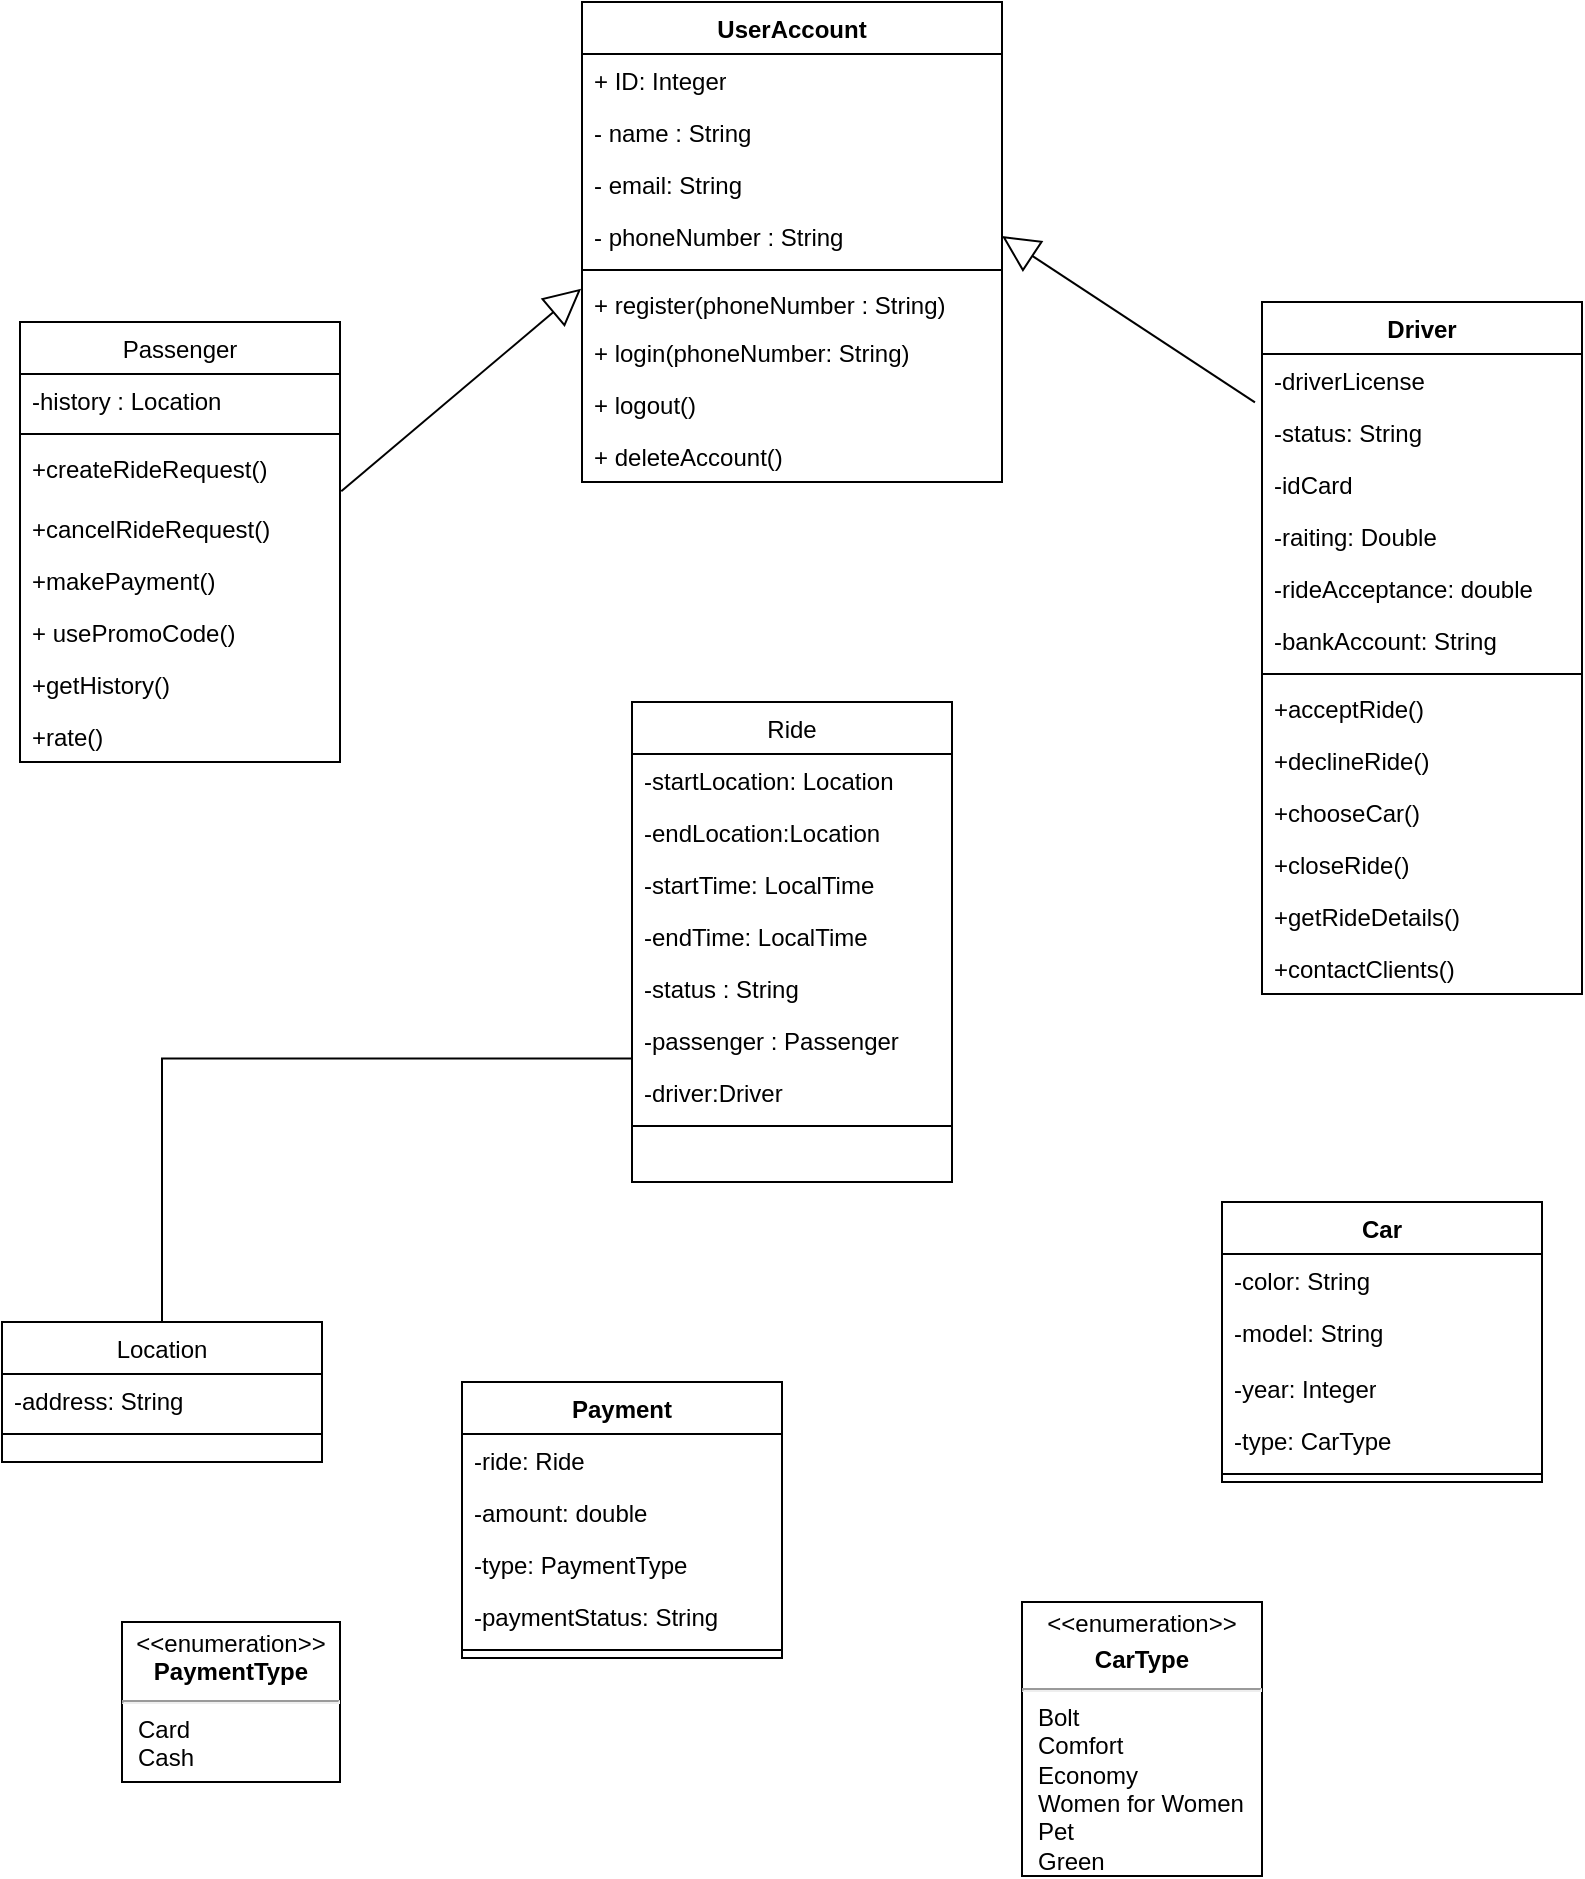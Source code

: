 <mxfile version="24.0.7" type="github">
  <diagram id="C5RBs43oDa-KdzZeNtuy" name="Page-1">
    <mxGraphModel dx="1167" dy="580" grid="1" gridSize="10" guides="1" tooltips="1" connect="1" arrows="1" fold="1" page="1" pageScale="1" pageWidth="827" pageHeight="1169" math="0" shadow="0">
      <root>
        <mxCell id="WIyWlLk6GJQsqaUBKTNV-0" />
        <mxCell id="WIyWlLk6GJQsqaUBKTNV-1" parent="WIyWlLk6GJQsqaUBKTNV-0" />
        <mxCell id="zkfFHV4jXpPFQw0GAbJ--6" value="Ride" style="swimlane;fontStyle=0;align=center;verticalAlign=top;childLayout=stackLayout;horizontal=1;startSize=26;horizontalStack=0;resizeParent=1;resizeLast=0;collapsible=1;marginBottom=0;rounded=0;shadow=0;strokeWidth=1;" parent="WIyWlLk6GJQsqaUBKTNV-1" vertex="1">
          <mxGeometry x="325" y="360" width="160" height="240" as="geometry">
            <mxRectangle x="130" y="380" width="160" height="26" as="alternateBounds" />
          </mxGeometry>
        </mxCell>
        <mxCell id="zkfFHV4jXpPFQw0GAbJ--7" value="-startLocation: Location" style="text;align=left;verticalAlign=top;spacingLeft=4;spacingRight=4;overflow=hidden;rotatable=0;points=[[0,0.5],[1,0.5]];portConstraint=eastwest;" parent="zkfFHV4jXpPFQw0GAbJ--6" vertex="1">
          <mxGeometry y="26" width="160" height="26" as="geometry" />
        </mxCell>
        <mxCell id="zkfFHV4jXpPFQw0GAbJ--8" value="-endLocation:Location" style="text;align=left;verticalAlign=top;spacingLeft=4;spacingRight=4;overflow=hidden;rotatable=0;points=[[0,0.5],[1,0.5]];portConstraint=eastwest;rounded=0;shadow=0;html=0;" parent="zkfFHV4jXpPFQw0GAbJ--6" vertex="1">
          <mxGeometry y="52" width="160" height="26" as="geometry" />
        </mxCell>
        <mxCell id="wwWh402c8QodWknm78_3-41" value="-startTime: LocalTime" style="text;align=left;verticalAlign=top;spacingLeft=4;spacingRight=4;overflow=hidden;rotatable=0;points=[[0,0.5],[1,0.5]];portConstraint=eastwest;rounded=0;shadow=0;html=0;" vertex="1" parent="zkfFHV4jXpPFQw0GAbJ--6">
          <mxGeometry y="78" width="160" height="26" as="geometry" />
        </mxCell>
        <mxCell id="wwWh402c8QodWknm78_3-42" value="-endTime: LocalTime" style="text;align=left;verticalAlign=top;spacingLeft=4;spacingRight=4;overflow=hidden;rotatable=0;points=[[0,0.5],[1,0.5]];portConstraint=eastwest;rounded=0;shadow=0;html=0;" vertex="1" parent="zkfFHV4jXpPFQw0GAbJ--6">
          <mxGeometry y="104" width="160" height="26" as="geometry" />
        </mxCell>
        <mxCell id="wwWh402c8QodWknm78_3-44" value="-status : String" style="text;align=left;verticalAlign=top;spacingLeft=4;spacingRight=4;overflow=hidden;rotatable=0;points=[[0,0.5],[1,0.5]];portConstraint=eastwest;rounded=0;shadow=0;html=0;" vertex="1" parent="zkfFHV4jXpPFQw0GAbJ--6">
          <mxGeometry y="130" width="160" height="26" as="geometry" />
        </mxCell>
        <mxCell id="wwWh402c8QodWknm78_3-43" value="-passenger : Passenger" style="text;align=left;verticalAlign=top;spacingLeft=4;spacingRight=4;overflow=hidden;rotatable=0;points=[[0,0.5],[1,0.5]];portConstraint=eastwest;rounded=0;shadow=0;html=0;" vertex="1" parent="zkfFHV4jXpPFQw0GAbJ--6">
          <mxGeometry y="156" width="160" height="26" as="geometry" />
        </mxCell>
        <mxCell id="wwWh402c8QodWknm78_3-45" value="-driver:Driver" style="text;align=left;verticalAlign=top;spacingLeft=4;spacingRight=4;overflow=hidden;rotatable=0;points=[[0,0.5],[1,0.5]];portConstraint=eastwest;rounded=0;shadow=0;html=0;" vertex="1" parent="zkfFHV4jXpPFQw0GAbJ--6">
          <mxGeometry y="182" width="160" height="26" as="geometry" />
        </mxCell>
        <mxCell id="zkfFHV4jXpPFQw0GAbJ--9" value="" style="line;html=1;strokeWidth=1;align=left;verticalAlign=middle;spacingTop=-1;spacingLeft=3;spacingRight=3;rotatable=0;labelPosition=right;points=[];portConstraint=eastwest;" parent="zkfFHV4jXpPFQw0GAbJ--6" vertex="1">
          <mxGeometry y="208" width="160" height="8" as="geometry" />
        </mxCell>
        <mxCell id="zkfFHV4jXpPFQw0GAbJ--13" value="Location" style="swimlane;fontStyle=0;align=center;verticalAlign=top;childLayout=stackLayout;horizontal=1;startSize=26;horizontalStack=0;resizeParent=1;resizeLast=0;collapsible=1;marginBottom=0;rounded=0;shadow=0;strokeWidth=1;" parent="WIyWlLk6GJQsqaUBKTNV-1" vertex="1">
          <mxGeometry x="10" y="670" width="160" height="70" as="geometry">
            <mxRectangle x="340" y="380" width="170" height="26" as="alternateBounds" />
          </mxGeometry>
        </mxCell>
        <mxCell id="zkfFHV4jXpPFQw0GAbJ--14" value="-address: String" style="text;align=left;verticalAlign=top;spacingLeft=4;spacingRight=4;overflow=hidden;rotatable=0;points=[[0,0.5],[1,0.5]];portConstraint=eastwest;" parent="zkfFHV4jXpPFQw0GAbJ--13" vertex="1">
          <mxGeometry y="26" width="160" height="26" as="geometry" />
        </mxCell>
        <mxCell id="zkfFHV4jXpPFQw0GAbJ--15" value="" style="line;html=1;strokeWidth=1;align=left;verticalAlign=middle;spacingTop=-1;spacingLeft=3;spacingRight=3;rotatable=0;labelPosition=right;points=[];portConstraint=eastwest;" parent="zkfFHV4jXpPFQw0GAbJ--13" vertex="1">
          <mxGeometry y="52" width="160" height="8" as="geometry" />
        </mxCell>
        <mxCell id="zkfFHV4jXpPFQw0GAbJ--17" value="Passenger" style="swimlane;fontStyle=0;align=center;verticalAlign=top;childLayout=stackLayout;horizontal=1;startSize=26;horizontalStack=0;resizeParent=1;resizeLast=0;collapsible=1;marginBottom=0;rounded=0;shadow=0;strokeWidth=1;" parent="WIyWlLk6GJQsqaUBKTNV-1" vertex="1">
          <mxGeometry x="19" y="170" width="160" height="220" as="geometry">
            <mxRectangle x="550" y="140" width="160" height="26" as="alternateBounds" />
          </mxGeometry>
        </mxCell>
        <mxCell id="zkfFHV4jXpPFQw0GAbJ--18" value="-history : Location" style="text;align=left;verticalAlign=top;spacingLeft=4;spacingRight=4;overflow=hidden;rotatable=0;points=[[0,0.5],[1,0.5]];portConstraint=eastwest;" parent="zkfFHV4jXpPFQw0GAbJ--17" vertex="1">
          <mxGeometry y="26" width="160" height="26" as="geometry" />
        </mxCell>
        <mxCell id="zkfFHV4jXpPFQw0GAbJ--23" value="" style="line;html=1;strokeWidth=1;align=left;verticalAlign=middle;spacingTop=-1;spacingLeft=3;spacingRight=3;rotatable=0;labelPosition=right;points=[];portConstraint=eastwest;" parent="zkfFHV4jXpPFQw0GAbJ--17" vertex="1">
          <mxGeometry y="52" width="160" height="8" as="geometry" />
        </mxCell>
        <mxCell id="zkfFHV4jXpPFQw0GAbJ--24" value="+createRideRequest()" style="text;align=left;verticalAlign=top;spacingLeft=4;spacingRight=4;overflow=hidden;rotatable=0;points=[[0,0.5],[1,0.5]];portConstraint=eastwest;" parent="zkfFHV4jXpPFQw0GAbJ--17" vertex="1">
          <mxGeometry y="60" width="160" height="30" as="geometry" />
        </mxCell>
        <mxCell id="zkfFHV4jXpPFQw0GAbJ--25" value="+cancelRideRequest()" style="text;align=left;verticalAlign=top;spacingLeft=4;spacingRight=4;overflow=hidden;rotatable=0;points=[[0,0.5],[1,0.5]];portConstraint=eastwest;" parent="zkfFHV4jXpPFQw0GAbJ--17" vertex="1">
          <mxGeometry y="90" width="160" height="26" as="geometry" />
        </mxCell>
        <mxCell id="wwWh402c8QodWknm78_3-37" value="+makePayment()" style="text;align=left;verticalAlign=top;spacingLeft=4;spacingRight=4;overflow=hidden;rotatable=0;points=[[0,0.5],[1,0.5]];portConstraint=eastwest;" vertex="1" parent="zkfFHV4jXpPFQw0GAbJ--17">
          <mxGeometry y="116" width="160" height="26" as="geometry" />
        </mxCell>
        <mxCell id="wwWh402c8QodWknm78_3-38" value="+ usePromoCode()" style="text;align=left;verticalAlign=top;spacingLeft=4;spacingRight=4;overflow=hidden;rotatable=0;points=[[0,0.5],[1,0.5]];portConstraint=eastwest;" vertex="1" parent="zkfFHV4jXpPFQw0GAbJ--17">
          <mxGeometry y="142" width="160" height="26" as="geometry" />
        </mxCell>
        <mxCell id="wwWh402c8QodWknm78_3-39" value="+getHistory()" style="text;align=left;verticalAlign=top;spacingLeft=4;spacingRight=4;overflow=hidden;rotatable=0;points=[[0,0.5],[1,0.5]];portConstraint=eastwest;" vertex="1" parent="zkfFHV4jXpPFQw0GAbJ--17">
          <mxGeometry y="168" width="160" height="26" as="geometry" />
        </mxCell>
        <mxCell id="wwWh402c8QodWknm78_3-40" value="+rate()" style="text;align=left;verticalAlign=top;spacingLeft=4;spacingRight=4;overflow=hidden;rotatable=0;points=[[0,0.5],[1,0.5]];portConstraint=eastwest;" vertex="1" parent="zkfFHV4jXpPFQw0GAbJ--17">
          <mxGeometry y="194" width="160" height="26" as="geometry" />
        </mxCell>
        <mxCell id="wwWh402c8QodWknm78_3-27" value="UserAccount" style="swimlane;fontStyle=1;align=center;verticalAlign=top;childLayout=stackLayout;horizontal=1;startSize=26;horizontalStack=0;resizeParent=1;resizeParentMax=0;resizeLast=0;collapsible=1;marginBottom=0;whiteSpace=wrap;html=1;" vertex="1" parent="WIyWlLk6GJQsqaUBKTNV-1">
          <mxGeometry x="300" y="10" width="210" height="240" as="geometry" />
        </mxCell>
        <mxCell id="wwWh402c8QodWknm78_3-28" value="+ ID: Integer" style="text;strokeColor=none;fillColor=none;align=left;verticalAlign=top;spacingLeft=4;spacingRight=4;overflow=hidden;rotatable=0;points=[[0,0.5],[1,0.5]];portConstraint=eastwest;whiteSpace=wrap;html=1;" vertex="1" parent="wwWh402c8QodWknm78_3-27">
          <mxGeometry y="26" width="210" height="26" as="geometry" />
        </mxCell>
        <mxCell id="wwWh402c8QodWknm78_3-31" value="- name : String" style="text;strokeColor=none;fillColor=none;align=left;verticalAlign=top;spacingLeft=4;spacingRight=4;overflow=hidden;rotatable=0;points=[[0,0.5],[1,0.5]];portConstraint=eastwest;whiteSpace=wrap;html=1;" vertex="1" parent="wwWh402c8QodWknm78_3-27">
          <mxGeometry y="52" width="210" height="26" as="geometry" />
        </mxCell>
        <mxCell id="wwWh402c8QodWknm78_3-33" value="- email: String" style="text;strokeColor=none;fillColor=none;align=left;verticalAlign=top;spacingLeft=4;spacingRight=4;overflow=hidden;rotatable=0;points=[[0,0.5],[1,0.5]];portConstraint=eastwest;whiteSpace=wrap;html=1;" vertex="1" parent="wwWh402c8QodWknm78_3-27">
          <mxGeometry y="78" width="210" height="26" as="geometry" />
        </mxCell>
        <mxCell id="wwWh402c8QodWknm78_3-32" value="- phoneNumber : String" style="text;strokeColor=none;fillColor=none;align=left;verticalAlign=top;spacingLeft=4;spacingRight=4;overflow=hidden;rotatable=0;points=[[0,0.5],[1,0.5]];portConstraint=eastwest;whiteSpace=wrap;html=1;" vertex="1" parent="wwWh402c8QodWknm78_3-27">
          <mxGeometry y="104" width="210" height="26" as="geometry" />
        </mxCell>
        <mxCell id="wwWh402c8QodWknm78_3-29" value="" style="line;strokeWidth=1;fillColor=none;align=left;verticalAlign=middle;spacingTop=-1;spacingLeft=3;spacingRight=3;rotatable=0;labelPosition=right;points=[];portConstraint=eastwest;strokeColor=inherit;" vertex="1" parent="wwWh402c8QodWknm78_3-27">
          <mxGeometry y="130" width="210" height="8" as="geometry" />
        </mxCell>
        <mxCell id="wwWh402c8QodWknm78_3-30" value="+ register(phoneNumber : String)" style="text;strokeColor=none;fillColor=none;align=left;verticalAlign=top;spacingLeft=4;spacingRight=4;overflow=hidden;rotatable=0;points=[[0,0.5],[1,0.5]];portConstraint=eastwest;whiteSpace=wrap;html=1;" vertex="1" parent="wwWh402c8QodWknm78_3-27">
          <mxGeometry y="138" width="210" height="24" as="geometry" />
        </mxCell>
        <mxCell id="wwWh402c8QodWknm78_3-34" value="+ login(phoneNumber: String)" style="text;strokeColor=none;fillColor=none;align=left;verticalAlign=top;spacingLeft=4;spacingRight=4;overflow=hidden;rotatable=0;points=[[0,0.5],[1,0.5]];portConstraint=eastwest;whiteSpace=wrap;html=1;" vertex="1" parent="wwWh402c8QodWknm78_3-27">
          <mxGeometry y="162" width="210" height="26" as="geometry" />
        </mxCell>
        <mxCell id="wwWh402c8QodWknm78_3-35" value="+ logout()" style="text;strokeColor=none;fillColor=none;align=left;verticalAlign=top;spacingLeft=4;spacingRight=4;overflow=hidden;rotatable=0;points=[[0,0.5],[1,0.5]];portConstraint=eastwest;whiteSpace=wrap;html=1;" vertex="1" parent="wwWh402c8QodWknm78_3-27">
          <mxGeometry y="188" width="210" height="26" as="geometry" />
        </mxCell>
        <mxCell id="wwWh402c8QodWknm78_3-36" value="+ deleteAccount()" style="text;strokeColor=none;fillColor=none;align=left;verticalAlign=top;spacingLeft=4;spacingRight=4;overflow=hidden;rotatable=0;points=[[0,0.5],[1,0.5]];portConstraint=eastwest;whiteSpace=wrap;html=1;" vertex="1" parent="wwWh402c8QodWknm78_3-27">
          <mxGeometry y="214" width="210" height="26" as="geometry" />
        </mxCell>
        <mxCell id="wwWh402c8QodWknm78_3-46" value="Driver" style="swimlane;fontStyle=1;align=center;verticalAlign=top;childLayout=stackLayout;horizontal=1;startSize=26;horizontalStack=0;resizeParent=1;resizeParentMax=0;resizeLast=0;collapsible=1;marginBottom=0;whiteSpace=wrap;html=1;" vertex="1" parent="WIyWlLk6GJQsqaUBKTNV-1">
          <mxGeometry x="640" y="160" width="160" height="346" as="geometry" />
        </mxCell>
        <mxCell id="wwWh402c8QodWknm78_3-47" value="-driverLicense" style="text;strokeColor=none;fillColor=none;align=left;verticalAlign=top;spacingLeft=4;spacingRight=4;overflow=hidden;rotatable=0;points=[[0,0.5],[1,0.5]];portConstraint=eastwest;whiteSpace=wrap;html=1;" vertex="1" parent="wwWh402c8QodWknm78_3-46">
          <mxGeometry y="26" width="160" height="26" as="geometry" />
        </mxCell>
        <mxCell id="wwWh402c8QodWknm78_3-52" value="-status: String" style="text;strokeColor=none;fillColor=none;align=left;verticalAlign=top;spacingLeft=4;spacingRight=4;overflow=hidden;rotatable=0;points=[[0,0.5],[1,0.5]];portConstraint=eastwest;whiteSpace=wrap;html=1;" vertex="1" parent="wwWh402c8QodWknm78_3-46">
          <mxGeometry y="52" width="160" height="26" as="geometry" />
        </mxCell>
        <mxCell id="wwWh402c8QodWknm78_3-50" value="-idCard" style="text;strokeColor=none;fillColor=none;align=left;verticalAlign=top;spacingLeft=4;spacingRight=4;overflow=hidden;rotatable=0;points=[[0,0.5],[1,0.5]];portConstraint=eastwest;whiteSpace=wrap;html=1;" vertex="1" parent="wwWh402c8QodWknm78_3-46">
          <mxGeometry y="78" width="160" height="26" as="geometry" />
        </mxCell>
        <mxCell id="wwWh402c8QodWknm78_3-51" value="-raiting: Double" style="text;strokeColor=none;fillColor=none;align=left;verticalAlign=top;spacingLeft=4;spacingRight=4;overflow=hidden;rotatable=0;points=[[0,0.5],[1,0.5]];portConstraint=eastwest;whiteSpace=wrap;html=1;" vertex="1" parent="wwWh402c8QodWknm78_3-46">
          <mxGeometry y="104" width="160" height="26" as="geometry" />
        </mxCell>
        <mxCell id="wwWh402c8QodWknm78_3-53" value="-rideAcceptance: double" style="text;strokeColor=none;fillColor=none;align=left;verticalAlign=top;spacingLeft=4;spacingRight=4;overflow=hidden;rotatable=0;points=[[0,0.5],[1,0.5]];portConstraint=eastwest;whiteSpace=wrap;html=1;" vertex="1" parent="wwWh402c8QodWknm78_3-46">
          <mxGeometry y="130" width="160" height="26" as="geometry" />
        </mxCell>
        <mxCell id="wwWh402c8QodWknm78_3-54" value="-bankAccount: String" style="text;strokeColor=none;fillColor=none;align=left;verticalAlign=top;spacingLeft=4;spacingRight=4;overflow=hidden;rotatable=0;points=[[0,0.5],[1,0.5]];portConstraint=eastwest;whiteSpace=wrap;html=1;" vertex="1" parent="wwWh402c8QodWknm78_3-46">
          <mxGeometry y="156" width="160" height="26" as="geometry" />
        </mxCell>
        <mxCell id="wwWh402c8QodWknm78_3-48" value="" style="line;strokeWidth=1;fillColor=none;align=left;verticalAlign=middle;spacingTop=-1;spacingLeft=3;spacingRight=3;rotatable=0;labelPosition=right;points=[];portConstraint=eastwest;strokeColor=inherit;" vertex="1" parent="wwWh402c8QodWknm78_3-46">
          <mxGeometry y="182" width="160" height="8" as="geometry" />
        </mxCell>
        <mxCell id="wwWh402c8QodWknm78_3-49" value="+acceptRide()" style="text;strokeColor=none;fillColor=none;align=left;verticalAlign=top;spacingLeft=4;spacingRight=4;overflow=hidden;rotatable=0;points=[[0,0.5],[1,0.5]];portConstraint=eastwest;whiteSpace=wrap;html=1;" vertex="1" parent="wwWh402c8QodWknm78_3-46">
          <mxGeometry y="190" width="160" height="26" as="geometry" />
        </mxCell>
        <mxCell id="wwWh402c8QodWknm78_3-55" value="+declineRide()" style="text;strokeColor=none;fillColor=none;align=left;verticalAlign=top;spacingLeft=4;spacingRight=4;overflow=hidden;rotatable=0;points=[[0,0.5],[1,0.5]];portConstraint=eastwest;whiteSpace=wrap;html=1;" vertex="1" parent="wwWh402c8QodWknm78_3-46">
          <mxGeometry y="216" width="160" height="26" as="geometry" />
        </mxCell>
        <mxCell id="wwWh402c8QodWknm78_3-56" value="+chooseCar()" style="text;strokeColor=none;fillColor=none;align=left;verticalAlign=top;spacingLeft=4;spacingRight=4;overflow=hidden;rotatable=0;points=[[0,0.5],[1,0.5]];portConstraint=eastwest;whiteSpace=wrap;html=1;" vertex="1" parent="wwWh402c8QodWknm78_3-46">
          <mxGeometry y="242" width="160" height="26" as="geometry" />
        </mxCell>
        <mxCell id="wwWh402c8QodWknm78_3-57" value="+closeRide()" style="text;strokeColor=none;fillColor=none;align=left;verticalAlign=top;spacingLeft=4;spacingRight=4;overflow=hidden;rotatable=0;points=[[0,0.5],[1,0.5]];portConstraint=eastwest;whiteSpace=wrap;html=1;" vertex="1" parent="wwWh402c8QodWknm78_3-46">
          <mxGeometry y="268" width="160" height="26" as="geometry" />
        </mxCell>
        <mxCell id="wwWh402c8QodWknm78_3-58" value="+getRideDetails()" style="text;strokeColor=none;fillColor=none;align=left;verticalAlign=top;spacingLeft=4;spacingRight=4;overflow=hidden;rotatable=0;points=[[0,0.5],[1,0.5]];portConstraint=eastwest;whiteSpace=wrap;html=1;" vertex="1" parent="wwWh402c8QodWknm78_3-46">
          <mxGeometry y="294" width="160" height="26" as="geometry" />
        </mxCell>
        <mxCell id="wwWh402c8QodWknm78_3-59" value="+contactClients()" style="text;strokeColor=none;fillColor=none;align=left;verticalAlign=top;spacingLeft=4;spacingRight=4;overflow=hidden;rotatable=0;points=[[0,0.5],[1,0.5]];portConstraint=eastwest;whiteSpace=wrap;html=1;" vertex="1" parent="wwWh402c8QodWknm78_3-46">
          <mxGeometry y="320" width="160" height="26" as="geometry" />
        </mxCell>
        <mxCell id="wwWh402c8QodWknm78_3-60" value="Car" style="swimlane;fontStyle=1;align=center;verticalAlign=top;childLayout=stackLayout;horizontal=1;startSize=26;horizontalStack=0;resizeParent=1;resizeParentMax=0;resizeLast=0;collapsible=1;marginBottom=0;whiteSpace=wrap;html=1;" vertex="1" parent="WIyWlLk6GJQsqaUBKTNV-1">
          <mxGeometry x="620" y="610" width="160" height="140" as="geometry" />
        </mxCell>
        <mxCell id="wwWh402c8QodWknm78_3-64" value="-color: String" style="text;strokeColor=none;fillColor=none;align=left;verticalAlign=top;spacingLeft=4;spacingRight=4;overflow=hidden;rotatable=0;points=[[0,0.5],[1,0.5]];portConstraint=eastwest;whiteSpace=wrap;html=1;" vertex="1" parent="wwWh402c8QodWknm78_3-60">
          <mxGeometry y="26" width="160" height="26" as="geometry" />
        </mxCell>
        <mxCell id="wwWh402c8QodWknm78_3-61" value="-model: String" style="text;strokeColor=none;fillColor=none;align=left;verticalAlign=top;spacingLeft=4;spacingRight=4;overflow=hidden;rotatable=0;points=[[0,0.5],[1,0.5]];portConstraint=eastwest;whiteSpace=wrap;html=1;" vertex="1" parent="wwWh402c8QodWknm78_3-60">
          <mxGeometry y="52" width="160" height="28" as="geometry" />
        </mxCell>
        <mxCell id="wwWh402c8QodWknm78_3-63" value="-year: Integer" style="text;strokeColor=none;fillColor=none;align=left;verticalAlign=top;spacingLeft=4;spacingRight=4;overflow=hidden;rotatable=0;points=[[0,0.5],[1,0.5]];portConstraint=eastwest;whiteSpace=wrap;html=1;" vertex="1" parent="wwWh402c8QodWknm78_3-60">
          <mxGeometry y="80" width="160" height="26" as="geometry" />
        </mxCell>
        <mxCell id="wwWh402c8QodWknm78_3-65" value="-type: CarType" style="text;strokeColor=none;fillColor=none;align=left;verticalAlign=top;spacingLeft=4;spacingRight=4;overflow=hidden;rotatable=0;points=[[0,0.5],[1,0.5]];portConstraint=eastwest;whiteSpace=wrap;html=1;" vertex="1" parent="wwWh402c8QodWknm78_3-60">
          <mxGeometry y="106" width="160" height="26" as="geometry" />
        </mxCell>
        <mxCell id="wwWh402c8QodWknm78_3-62" value="" style="line;strokeWidth=1;fillColor=none;align=left;verticalAlign=middle;spacingTop=-1;spacingLeft=3;spacingRight=3;rotatable=0;labelPosition=right;points=[];portConstraint=eastwest;strokeColor=inherit;" vertex="1" parent="wwWh402c8QodWknm78_3-60">
          <mxGeometry y="132" width="160" height="8" as="geometry" />
        </mxCell>
        <mxCell id="wwWh402c8QodWknm78_3-77" style="edgeStyle=orthogonalEdgeStyle;rounded=0;orthogonalLoop=1;jettySize=auto;html=1;exitX=1;exitY=0.5;exitDx=0;exitDy=0;" edge="1" parent="wwWh402c8QodWknm78_3-60" source="wwWh402c8QodWknm78_3-61" target="wwWh402c8QodWknm78_3-61">
          <mxGeometry relative="1" as="geometry" />
        </mxCell>
        <mxCell id="wwWh402c8QodWknm78_3-66" value="Payment" style="swimlane;fontStyle=1;align=center;verticalAlign=top;childLayout=stackLayout;horizontal=1;startSize=26;horizontalStack=0;resizeParent=1;resizeParentMax=0;resizeLast=0;collapsible=1;marginBottom=0;whiteSpace=wrap;html=1;" vertex="1" parent="WIyWlLk6GJQsqaUBKTNV-1">
          <mxGeometry x="240" y="700" width="160" height="138" as="geometry" />
        </mxCell>
        <mxCell id="wwWh402c8QodWknm78_3-67" value="-ride: Ride" style="text;strokeColor=none;fillColor=none;align=left;verticalAlign=top;spacingLeft=4;spacingRight=4;overflow=hidden;rotatable=0;points=[[0,0.5],[1,0.5]];portConstraint=eastwest;whiteSpace=wrap;html=1;" vertex="1" parent="wwWh402c8QodWknm78_3-66">
          <mxGeometry y="26" width="160" height="26" as="geometry" />
        </mxCell>
        <mxCell id="wwWh402c8QodWknm78_3-69" value="-amount: double" style="text;strokeColor=none;fillColor=none;align=left;verticalAlign=top;spacingLeft=4;spacingRight=4;overflow=hidden;rotatable=0;points=[[0,0.5],[1,0.5]];portConstraint=eastwest;whiteSpace=wrap;html=1;" vertex="1" parent="wwWh402c8QodWknm78_3-66">
          <mxGeometry y="52" width="160" height="26" as="geometry" />
        </mxCell>
        <mxCell id="wwWh402c8QodWknm78_3-70" value="-type: PaymentType" style="text;strokeColor=none;fillColor=none;align=left;verticalAlign=top;spacingLeft=4;spacingRight=4;overflow=hidden;rotatable=0;points=[[0,0.5],[1,0.5]];portConstraint=eastwest;whiteSpace=wrap;html=1;" vertex="1" parent="wwWh402c8QodWknm78_3-66">
          <mxGeometry y="78" width="160" height="26" as="geometry" />
        </mxCell>
        <mxCell id="wwWh402c8QodWknm78_3-71" value="-paymentStatus: String" style="text;strokeColor=none;fillColor=none;align=left;verticalAlign=top;spacingLeft=4;spacingRight=4;overflow=hidden;rotatable=0;points=[[0,0.5],[1,0.5]];portConstraint=eastwest;whiteSpace=wrap;html=1;" vertex="1" parent="wwWh402c8QodWknm78_3-66">
          <mxGeometry y="104" width="160" height="26" as="geometry" />
        </mxCell>
        <mxCell id="wwWh402c8QodWknm78_3-68" value="" style="line;strokeWidth=1;fillColor=none;align=left;verticalAlign=middle;spacingTop=-1;spacingLeft=3;spacingRight=3;rotatable=0;labelPosition=right;points=[];portConstraint=eastwest;strokeColor=inherit;" vertex="1" parent="wwWh402c8QodWknm78_3-66">
          <mxGeometry y="130" width="160" height="8" as="geometry" />
        </mxCell>
        <mxCell id="wwWh402c8QodWknm78_3-75" value="&lt;p style=&quot;margin:0px;margin-top:4px;text-align:center;&quot;&gt;&amp;lt;&amp;lt;enumeration&amp;gt;&amp;gt;&lt;br&gt;&lt;b&gt;PaymentType&lt;/b&gt;&lt;/p&gt;&lt;hr&gt;&lt;p style=&quot;margin:0px;margin-left:8px;text-align:left;&quot;&gt;Card&lt;br&gt;Cash&lt;/p&gt;" style="shape=rect;html=1;overflow=fill;whiteSpace=wrap;" vertex="1" parent="WIyWlLk6GJQsqaUBKTNV-1">
          <mxGeometry x="70" y="820" width="109" height="80" as="geometry" />
        </mxCell>
        <mxCell id="wwWh402c8QodWknm78_3-74" value="&lt;p style=&quot;margin:0px;margin-top:4px;text-align:center;&quot;&gt;&amp;lt;&amp;lt;enumeration&amp;gt;&amp;gt;&lt;/p&gt;&lt;p style=&quot;margin:0px;margin-top:4px;text-align:center;&quot;&gt;&lt;b&gt;CarType&lt;/b&gt;&lt;/p&gt;&lt;hr&gt;&lt;p style=&quot;margin: 0px 0px 0px 8px; text-align: left;&quot;&gt;Bolt&lt;/p&gt;&lt;p style=&quot;margin: 0px 0px 0px 8px; text-align: left;&quot;&gt;Comfort&lt;/p&gt;&lt;p style=&quot;margin: 0px 0px 0px 8px; text-align: left;&quot;&gt;Economy&lt;/p&gt;&lt;p style=&quot;margin: 0px 0px 0px 8px; text-align: left;&quot;&gt;Women for Women&lt;/p&gt;&lt;p style=&quot;margin: 0px 0px 0px 8px; text-align: left;&quot;&gt;Pet&lt;/p&gt;&lt;p style=&quot;margin: 0px 0px 0px 8px; text-align: left;&quot;&gt;Green&lt;/p&gt;" style="shape=rect;html=1;overflow=fill;whiteSpace=wrap;" vertex="1" parent="WIyWlLk6GJQsqaUBKTNV-1">
          <mxGeometry x="520" y="810" width="120" height="137" as="geometry" />
        </mxCell>
        <mxCell id="wwWh402c8QodWknm78_3-78" value="" style="endArrow=none;html=1;edgeStyle=orthogonalEdgeStyle;rounded=0;entryX=0.5;entryY=0;entryDx=0;entryDy=0;exitX=0.003;exitY=-0.145;exitDx=0;exitDy=0;exitPerimeter=0;" edge="1" parent="WIyWlLk6GJQsqaUBKTNV-1" source="wwWh402c8QodWknm78_3-45" target="zkfFHV4jXpPFQw0GAbJ--13">
          <mxGeometry relative="1" as="geometry">
            <mxPoint x="130" y="510" as="sourcePoint" />
            <mxPoint x="290" y="510" as="targetPoint" />
            <Array as="points">
              <mxPoint x="90" y="538" />
            </Array>
          </mxGeometry>
        </mxCell>
        <mxCell id="wwWh402c8QodWknm78_3-84" value="" style="endArrow=block;endSize=16;endFill=0;html=1;rounded=0;entryX=-0.002;entryY=0.222;entryDx=0;entryDy=0;entryPerimeter=0;exitX=1.004;exitY=0.822;exitDx=0;exitDy=0;exitPerimeter=0;" edge="1" parent="WIyWlLk6GJQsqaUBKTNV-1" source="zkfFHV4jXpPFQw0GAbJ--24" target="wwWh402c8QodWknm78_3-30">
          <mxGeometry width="160" relative="1" as="geometry">
            <mxPoint x="140" y="140" as="sourcePoint" />
            <mxPoint x="300" y="140" as="targetPoint" />
          </mxGeometry>
        </mxCell>
        <mxCell id="wwWh402c8QodWknm78_3-85" value="" style="endArrow=block;endSize=16;endFill=0;html=1;rounded=0;entryX=1;entryY=0.5;entryDx=0;entryDy=0;exitX=-0.022;exitY=0.932;exitDx=0;exitDy=0;exitPerimeter=0;" edge="1" parent="WIyWlLk6GJQsqaUBKTNV-1" source="wwWh402c8QodWknm78_3-47" target="wwWh402c8QodWknm78_3-32">
          <mxGeometry width="160" relative="1" as="geometry">
            <mxPoint x="390" y="170" as="sourcePoint" />
            <mxPoint x="550" y="170" as="targetPoint" />
          </mxGeometry>
        </mxCell>
      </root>
    </mxGraphModel>
  </diagram>
</mxfile>
